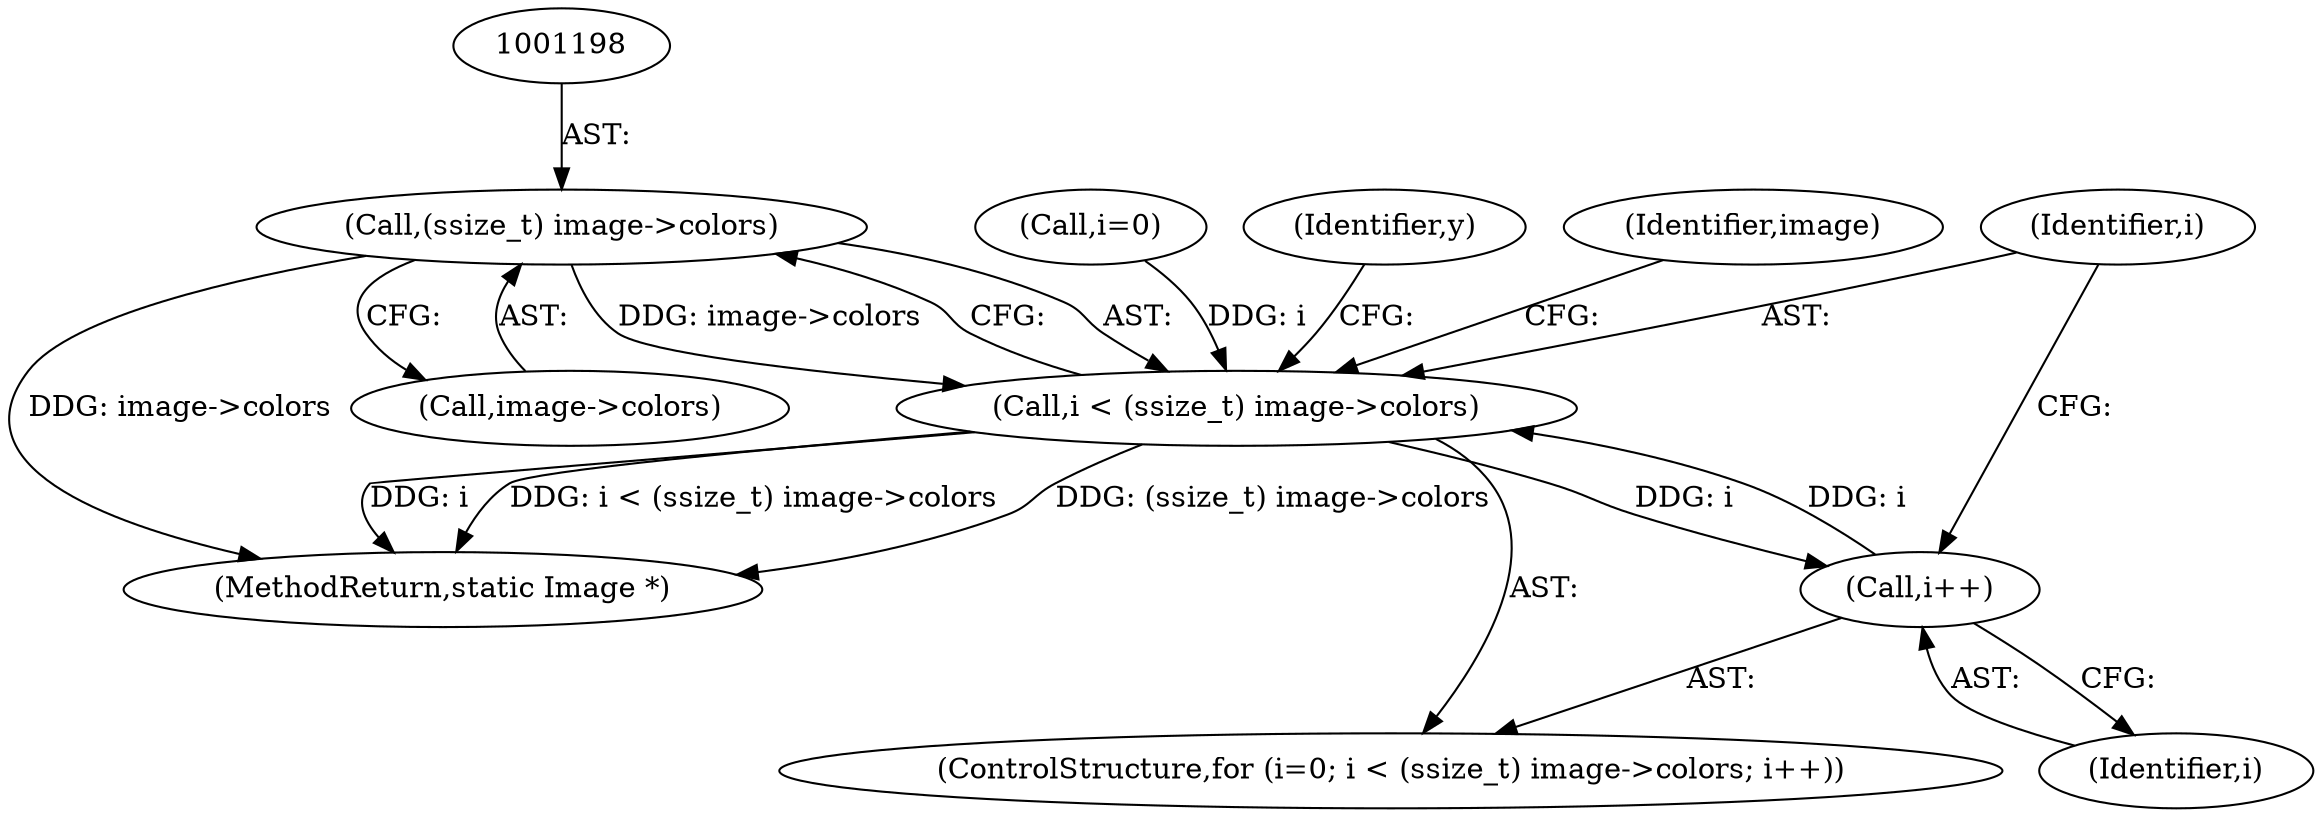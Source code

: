 digraph "0_ImageMagick_f6e9d0d9955e85bdd7540b251cd50d598dacc5e6_13@pointer" {
"1001197" [label="(Call,(ssize_t) image->colors)"];
"1001195" [label="(Call,i < (ssize_t) image->colors)"];
"1001202" [label="(Call,i++)"];
"1001197" [label="(Call,(ssize_t) image->colors)"];
"1001195" [label="(Call,i < (ssize_t) image->colors)"];
"1001261" [label="(Identifier,y)"];
"1001209" [label="(Identifier,image)"];
"1001203" [label="(Identifier,i)"];
"1001192" [label="(Call,i=0)"];
"1001548" [label="(MethodReturn,static Image *)"];
"1001202" [label="(Call,i++)"];
"1001199" [label="(Call,image->colors)"];
"1001191" [label="(ControlStructure,for (i=0; i < (ssize_t) image->colors; i++))"];
"1001196" [label="(Identifier,i)"];
"1001197" -> "1001195"  [label="AST: "];
"1001197" -> "1001199"  [label="CFG: "];
"1001198" -> "1001197"  [label="AST: "];
"1001199" -> "1001197"  [label="AST: "];
"1001195" -> "1001197"  [label="CFG: "];
"1001197" -> "1001548"  [label="DDG: image->colors"];
"1001197" -> "1001195"  [label="DDG: image->colors"];
"1001195" -> "1001191"  [label="AST: "];
"1001196" -> "1001195"  [label="AST: "];
"1001209" -> "1001195"  [label="CFG: "];
"1001261" -> "1001195"  [label="CFG: "];
"1001195" -> "1001548"  [label="DDG: (ssize_t) image->colors"];
"1001195" -> "1001548"  [label="DDG: i"];
"1001195" -> "1001548"  [label="DDG: i < (ssize_t) image->colors"];
"1001202" -> "1001195"  [label="DDG: i"];
"1001192" -> "1001195"  [label="DDG: i"];
"1001195" -> "1001202"  [label="DDG: i"];
"1001202" -> "1001191"  [label="AST: "];
"1001202" -> "1001203"  [label="CFG: "];
"1001203" -> "1001202"  [label="AST: "];
"1001196" -> "1001202"  [label="CFG: "];
}
